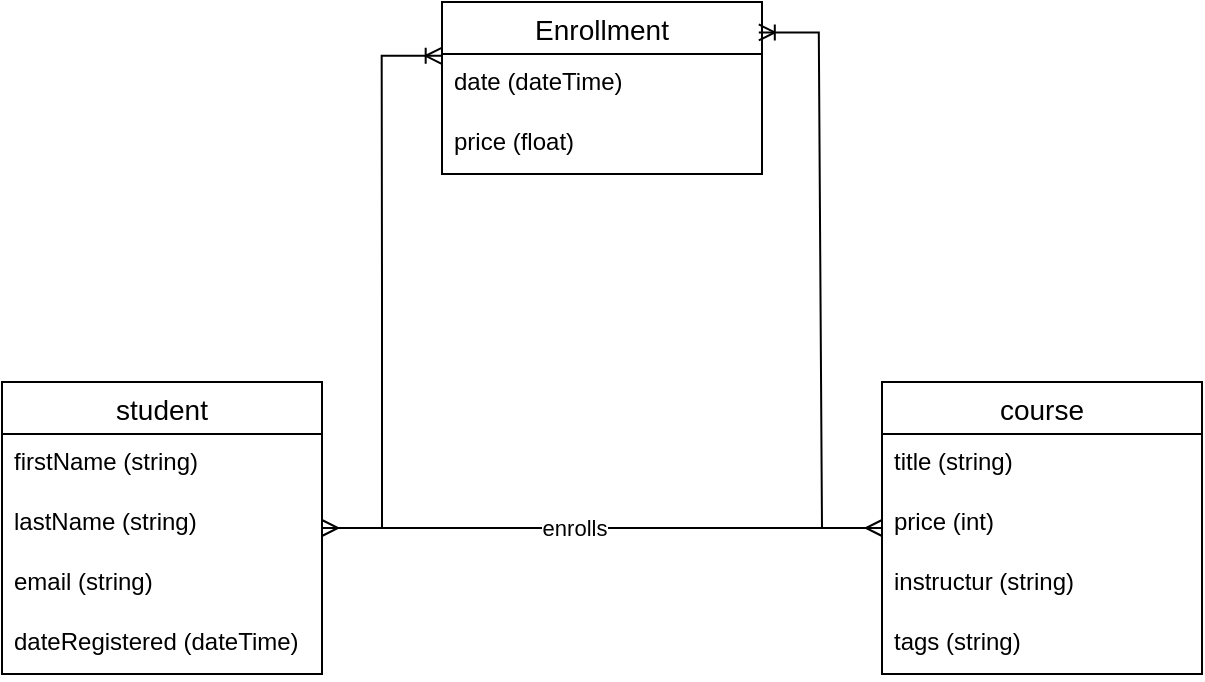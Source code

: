 <mxfile version="24.0.4" type="device">
  <diagram name="Page-1" id="h8wskp1LuTs42Om05X5G">
    <mxGraphModel dx="683" dy="402" grid="1" gridSize="10" guides="1" tooltips="1" connect="1" arrows="1" fold="1" page="1" pageScale="1" pageWidth="850" pageHeight="1100" math="0" shadow="0">
      <root>
        <mxCell id="0" />
        <mxCell id="1" parent="0" />
        <mxCell id="SqTwolFK7DglR5Hcd5rD-49" value="" style="edgeStyle=entityRelationEdgeStyle;fontSize=12;html=1;endArrow=ERmany;startArrow=ERmany;rounded=0;" edge="1" parent="1" source="SqTwolFK7DglR5Hcd5rD-51" target="SqTwolFK7DglR5Hcd5rD-55">
          <mxGeometry width="100" height="100" relative="1" as="geometry">
            <mxPoint x="310.0" y="315.396" as="sourcePoint" />
            <mxPoint x="610.96" y="260.602" as="targetPoint" />
            <Array as="points">
              <mxPoint x="559.68" y="314.98" />
            </Array>
          </mxGeometry>
        </mxCell>
        <mxCell id="SqTwolFK7DglR5Hcd5rD-50" value="enrolls" style="edgeLabel;html=1;align=center;verticalAlign=middle;resizable=0;points=[];" vertex="1" connectable="0" parent="SqTwolFK7DglR5Hcd5rD-49">
          <mxGeometry x="-0.215" y="-1" relative="1" as="geometry">
            <mxPoint x="16" y="-1" as="offset" />
          </mxGeometry>
        </mxCell>
        <mxCell id="SqTwolFK7DglR5Hcd5rD-51" value="student" style="swimlane;fontStyle=0;childLayout=stackLayout;horizontal=1;startSize=26;horizontalStack=0;resizeParent=1;resizeParentMax=0;resizeLast=0;collapsible=1;marginBottom=0;align=center;fontSize=14;" vertex="1" parent="1">
          <mxGeometry x="130" y="250" width="160" height="146" as="geometry" />
        </mxCell>
        <mxCell id="SqTwolFK7DglR5Hcd5rD-52" value="firstName (string)" style="text;strokeColor=none;fillColor=none;spacingLeft=4;spacingRight=4;overflow=hidden;rotatable=0;points=[[0,0.5],[1,0.5]];portConstraint=eastwest;fontSize=12;whiteSpace=wrap;html=1;" vertex="1" parent="SqTwolFK7DglR5Hcd5rD-51">
          <mxGeometry y="26" width="160" height="30" as="geometry" />
        </mxCell>
        <mxCell id="SqTwolFK7DglR5Hcd5rD-53" value="lastName (string)" style="text;strokeColor=none;fillColor=none;spacingLeft=4;spacingRight=4;overflow=hidden;rotatable=0;points=[[0,0.5],[1,0.5]];portConstraint=eastwest;fontSize=12;whiteSpace=wrap;html=1;" vertex="1" parent="SqTwolFK7DglR5Hcd5rD-51">
          <mxGeometry y="56" width="160" height="30" as="geometry" />
        </mxCell>
        <mxCell id="SqTwolFK7DglR5Hcd5rD-54" value="email (string)" style="text;strokeColor=none;fillColor=none;spacingLeft=4;spacingRight=4;overflow=hidden;rotatable=0;points=[[0,0.5],[1,0.5]];portConstraint=eastwest;fontSize=12;whiteSpace=wrap;html=1;" vertex="1" parent="SqTwolFK7DglR5Hcd5rD-51">
          <mxGeometry y="86" width="160" height="30" as="geometry" />
        </mxCell>
        <mxCell id="SqTwolFK7DglR5Hcd5rD-64" value="dateRegistered (dateTime)" style="text;strokeColor=none;fillColor=none;spacingLeft=4;spacingRight=4;overflow=hidden;rotatable=0;points=[[0,0.5],[1,0.5]];portConstraint=eastwest;fontSize=12;whiteSpace=wrap;html=1;" vertex="1" parent="SqTwolFK7DglR5Hcd5rD-51">
          <mxGeometry y="116" width="160" height="30" as="geometry" />
        </mxCell>
        <mxCell id="SqTwolFK7DglR5Hcd5rD-55" value="course" style="swimlane;fontStyle=0;childLayout=stackLayout;horizontal=1;startSize=26;horizontalStack=0;resizeParent=1;resizeParentMax=0;resizeLast=0;collapsible=1;marginBottom=0;align=center;fontSize=14;" vertex="1" parent="1">
          <mxGeometry x="570" y="250" width="160" height="146" as="geometry" />
        </mxCell>
        <mxCell id="SqTwolFK7DglR5Hcd5rD-56" value="title (string)" style="text;strokeColor=none;fillColor=none;spacingLeft=4;spacingRight=4;overflow=hidden;rotatable=0;points=[[0,0.5],[1,0.5]];portConstraint=eastwest;fontSize=12;whiteSpace=wrap;html=1;" vertex="1" parent="SqTwolFK7DglR5Hcd5rD-55">
          <mxGeometry y="26" width="160" height="30" as="geometry" />
        </mxCell>
        <mxCell id="SqTwolFK7DglR5Hcd5rD-57" value="price (int)" style="text;strokeColor=none;fillColor=none;spacingLeft=4;spacingRight=4;overflow=hidden;rotatable=0;points=[[0,0.5],[1,0.5]];portConstraint=eastwest;fontSize=12;whiteSpace=wrap;html=1;" vertex="1" parent="SqTwolFK7DglR5Hcd5rD-55">
          <mxGeometry y="56" width="160" height="30" as="geometry" />
        </mxCell>
        <mxCell id="SqTwolFK7DglR5Hcd5rD-58" value="instructur (string)" style="text;strokeColor=none;fillColor=none;spacingLeft=4;spacingRight=4;overflow=hidden;rotatable=0;points=[[0,0.5],[1,0.5]];portConstraint=eastwest;fontSize=12;whiteSpace=wrap;html=1;" vertex="1" parent="SqTwolFK7DglR5Hcd5rD-55">
          <mxGeometry y="86" width="160" height="30" as="geometry" />
        </mxCell>
        <mxCell id="SqTwolFK7DglR5Hcd5rD-59" value="tags (string)" style="text;strokeColor=none;fillColor=none;spacingLeft=4;spacingRight=4;overflow=hidden;rotatable=0;points=[[0,0.5],[1,0.5]];portConstraint=eastwest;fontSize=12;whiteSpace=wrap;html=1;" vertex="1" parent="SqTwolFK7DglR5Hcd5rD-55">
          <mxGeometry y="116" width="160" height="30" as="geometry" />
        </mxCell>
        <mxCell id="SqTwolFK7DglR5Hcd5rD-60" value="Enrollment" style="swimlane;fontStyle=0;childLayout=stackLayout;horizontal=1;startSize=26;horizontalStack=0;resizeParent=1;resizeParentMax=0;resizeLast=0;collapsible=1;marginBottom=0;align=center;fontSize=14;" vertex="1" parent="1">
          <mxGeometry x="350" y="60" width="160" height="86" as="geometry" />
        </mxCell>
        <mxCell id="SqTwolFK7DglR5Hcd5rD-61" value="date (dateTime)" style="text;strokeColor=none;fillColor=none;spacingLeft=4;spacingRight=4;overflow=hidden;rotatable=0;points=[[0,0.5],[1,0.5]];portConstraint=eastwest;fontSize=12;whiteSpace=wrap;html=1;" vertex="1" parent="SqTwolFK7DglR5Hcd5rD-60">
          <mxGeometry y="26" width="160" height="30" as="geometry" />
        </mxCell>
        <mxCell id="SqTwolFK7DglR5Hcd5rD-67" value="price (float)" style="text;strokeColor=none;fillColor=none;spacingLeft=4;spacingRight=4;overflow=hidden;rotatable=0;points=[[0,0.5],[1,0.5]];portConstraint=eastwest;fontSize=12;whiteSpace=wrap;html=1;" vertex="1" parent="SqTwolFK7DglR5Hcd5rD-60">
          <mxGeometry y="56" width="160" height="30" as="geometry" />
        </mxCell>
        <mxCell id="SqTwolFK7DglR5Hcd5rD-65" value="" style="edgeStyle=entityRelationEdgeStyle;fontSize=12;html=1;endArrow=ERoneToMany;rounded=0;entryX=-0.001;entryY=0.313;entryDx=0;entryDy=0;entryPerimeter=0;" edge="1" parent="1" source="SqTwolFK7DglR5Hcd5rD-51" target="SqTwolFK7DglR5Hcd5rD-60">
          <mxGeometry width="100" height="100" relative="1" as="geometry">
            <mxPoint x="160" y="342.61" as="sourcePoint" />
            <mxPoint x="282" y="80.002" as="targetPoint" />
          </mxGeometry>
        </mxCell>
        <mxCell id="SqTwolFK7DglR5Hcd5rD-66" value="" style="edgeStyle=entityRelationEdgeStyle;fontSize=12;html=1;endArrow=ERoneToMany;rounded=0;entryX=0.99;entryY=0.177;entryDx=0;entryDy=0;entryPerimeter=0;" edge="1" parent="1" source="SqTwolFK7DglR5Hcd5rD-55" target="SqTwolFK7DglR5Hcd5rD-60">
          <mxGeometry width="100" height="100" relative="1" as="geometry">
            <mxPoint x="650" y="323" as="sourcePoint" />
            <mxPoint x="590" y="88" as="targetPoint" />
          </mxGeometry>
        </mxCell>
      </root>
    </mxGraphModel>
  </diagram>
</mxfile>
